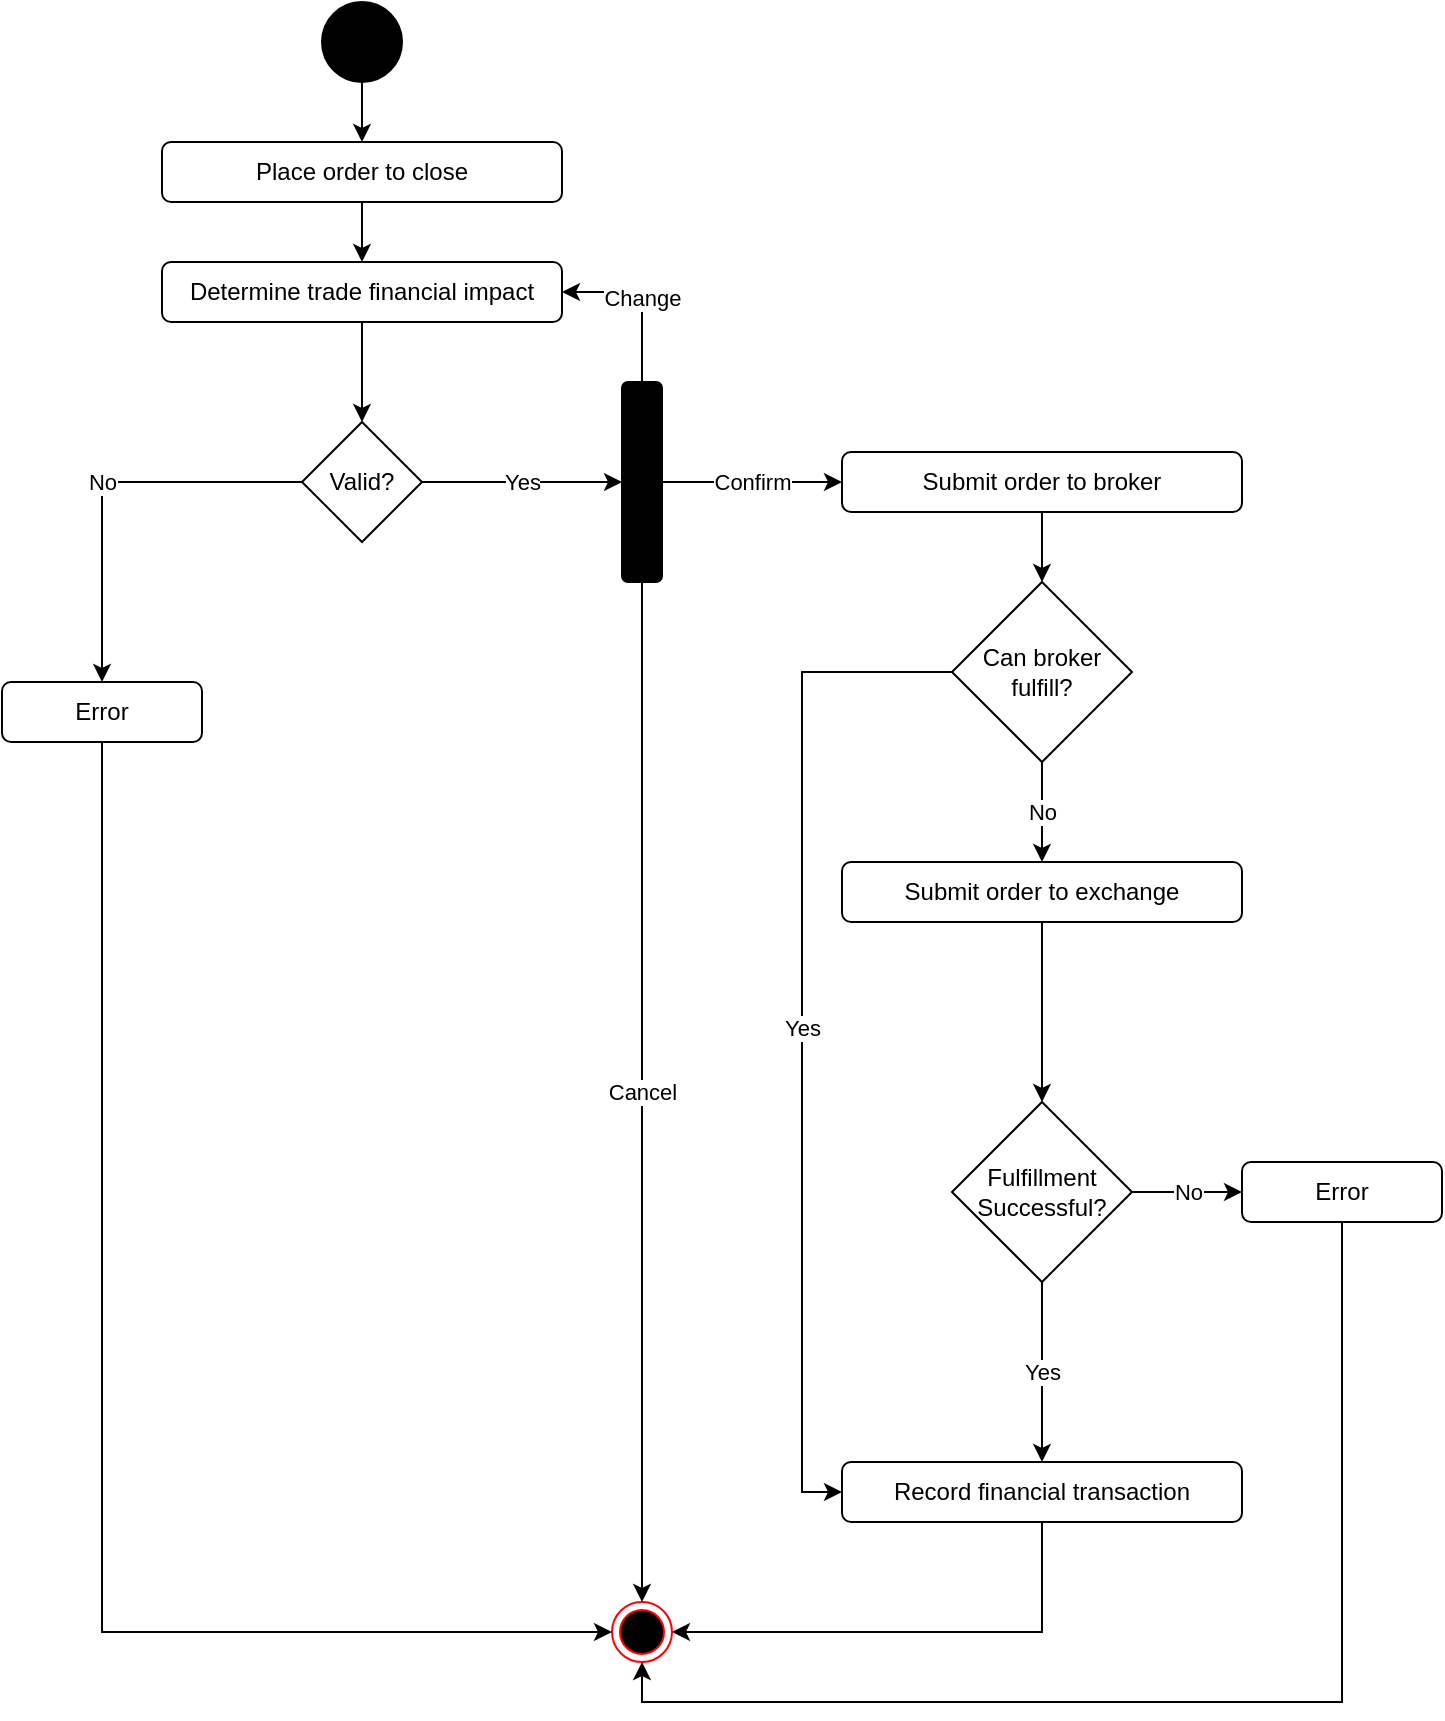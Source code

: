 <mxfile version="13.9.2" type="github">
  <diagram id="h0yh4uh9Ou2qqzZrw4VW" name="Page-1">
    <mxGraphModel dx="1038" dy="548" grid="1" gridSize="10" guides="1" tooltips="1" connect="1" arrows="1" fold="1" page="1" pageScale="1" pageWidth="850" pageHeight="1100" math="0" shadow="0">
      <root>
        <mxCell id="0" />
        <mxCell id="1" parent="0" />
        <mxCell id="fXs1r2CifXFu1rM4M8Fj-4" value="" style="edgeStyle=orthogonalEdgeStyle;rounded=0;orthogonalLoop=1;jettySize=auto;html=1;" parent="1" source="fXs1r2CifXFu1rM4M8Fj-1" target="fXs1r2CifXFu1rM4M8Fj-2" edge="1">
          <mxGeometry relative="1" as="geometry" />
        </mxCell>
        <mxCell id="fXs1r2CifXFu1rM4M8Fj-1" value="" style="ellipse;whiteSpace=wrap;html=1;aspect=fixed;fillColor=#000000;" parent="1" vertex="1">
          <mxGeometry x="220" y="40" width="40" height="40" as="geometry" />
        </mxCell>
        <mxCell id="fXs1r2CifXFu1rM4M8Fj-5" value="" style="edgeStyle=orthogonalEdgeStyle;rounded=0;orthogonalLoop=1;jettySize=auto;html=1;entryX=0.5;entryY=0;entryDx=0;entryDy=0;" parent="1" source="fXs1r2CifXFu1rM4M8Fj-2" target="U1gIK-Ml1kVYt0ZC6_mx-11" edge="1">
          <mxGeometry relative="1" as="geometry" />
        </mxCell>
        <mxCell id="fXs1r2CifXFu1rM4M8Fj-2" value="Place order to close" style="rounded=1;whiteSpace=wrap;html=1;fillColor=#FFFFFF;" parent="1" vertex="1">
          <mxGeometry x="140" y="110" width="200" height="30" as="geometry" />
        </mxCell>
        <mxCell id="fXs1r2CifXFu1rM4M8Fj-21" value="No" style="edgeStyle=orthogonalEdgeStyle;rounded=0;orthogonalLoop=1;jettySize=auto;html=1;" parent="1" source="fXs1r2CifXFu1rM4M8Fj-3" target="fXs1r2CifXFu1rM4M8Fj-20" edge="1">
          <mxGeometry relative="1" as="geometry" />
        </mxCell>
        <mxCell id="fXs1r2CifXFu1rM4M8Fj-3" value="Valid?" style="rhombus;whiteSpace=wrap;html=1;fillColor=#FFFFFF;" parent="1" vertex="1">
          <mxGeometry x="210" y="250" width="60" height="60" as="geometry" />
        </mxCell>
        <mxCell id="fXs1r2CifXFu1rM4M8Fj-12" value="" style="edgeStyle=orthogonalEdgeStyle;rounded=0;orthogonalLoop=1;jettySize=auto;html=1;entryX=1;entryY=0.5;entryDx=0;entryDy=0;exitX=0.5;exitY=1;exitDx=0;exitDy=0;" parent="1" source="fXs1r2CifXFu1rM4M8Fj-8" target="fXs1r2CifXFu1rM4M8Fj-15" edge="1">
          <mxGeometry relative="1" as="geometry">
            <mxPoint x="580" y="570" as="targetPoint" />
          </mxGeometry>
        </mxCell>
        <mxCell id="fXs1r2CifXFu1rM4M8Fj-15" value="" style="ellipse;html=1;shape=endState;fillColor=#000000;strokeColor=#ff0000;" parent="1" vertex="1">
          <mxGeometry x="365" y="840" width="30" height="30" as="geometry" />
        </mxCell>
        <mxCell id="fXs1r2CifXFu1rM4M8Fj-23" style="edgeStyle=orthogonalEdgeStyle;rounded=0;orthogonalLoop=1;jettySize=auto;html=1;entryX=0;entryY=0.5;entryDx=0;entryDy=0;exitX=0.5;exitY=1;exitDx=0;exitDy=0;" parent="1" source="fXs1r2CifXFu1rM4M8Fj-20" target="fXs1r2CifXFu1rM4M8Fj-15" edge="1">
          <mxGeometry relative="1" as="geometry">
            <Array as="points">
              <mxPoint x="110" y="855" />
            </Array>
          </mxGeometry>
        </mxCell>
        <mxCell id="fXs1r2CifXFu1rM4M8Fj-20" value="Error" style="rounded=1;whiteSpace=wrap;html=1;fillColor=#FFFFFF;" parent="1" vertex="1">
          <mxGeometry x="60" y="380" width="100" height="30" as="geometry" />
        </mxCell>
        <mxCell id="i4_D4u_NBAQ-QaVN7W0C-22" value="Yes" style="edgeStyle=orthogonalEdgeStyle;rounded=0;orthogonalLoop=1;jettySize=auto;html=1;entryX=0;entryY=0.5;entryDx=0;entryDy=0;endArrow=classic;endFill=1;exitX=1;exitY=0.5;exitDx=0;exitDy=0;" parent="1" source="fXs1r2CifXFu1rM4M8Fj-3" target="U1gIK-Ml1kVYt0ZC6_mx-14" edge="1">
          <mxGeometry relative="1" as="geometry">
            <mxPoint x="340" y="280" as="targetPoint" />
          </mxGeometry>
        </mxCell>
        <mxCell id="fXs1r2CifXFu1rM4M8Fj-8" value="Record financial transaction" style="rounded=1;whiteSpace=wrap;html=1;fillColor=#FFFFFF;" parent="1" vertex="1">
          <mxGeometry x="480" y="770" width="200" height="30" as="geometry" />
        </mxCell>
        <mxCell id="OsMlclKe9sGLii8gvVtk-3" value="" style="edgeStyle=orthogonalEdgeStyle;rounded=0;orthogonalLoop=1;jettySize=auto;html=1;entryX=0.5;entryY=0;entryDx=0;entryDy=0;" parent="1" source="OsMlclKe9sGLii8gvVtk-1" target="U1gIK-Ml1kVYt0ZC6_mx-18" edge="1">
          <mxGeometry relative="1" as="geometry">
            <mxPoint x="580" y="280" as="targetPoint" />
          </mxGeometry>
        </mxCell>
        <mxCell id="OsMlclKe9sGLii8gvVtk-1" value="Submit order to broker" style="rounded=1;whiteSpace=wrap;html=1;fillColor=#FFFFFF;" parent="1" vertex="1">
          <mxGeometry x="480" y="265" width="200" height="30" as="geometry" />
        </mxCell>
        <mxCell id="U1gIK-Ml1kVYt0ZC6_mx-2" style="edgeStyle=orthogonalEdgeStyle;rounded=0;orthogonalLoop=1;jettySize=auto;html=1;entryX=0.5;entryY=0;entryDx=0;entryDy=0;" parent="1" source="U1gIK-Ml1kVYt0ZC6_mx-1" target="U1gIK-Ml1kVYt0ZC6_mx-3" edge="1">
          <mxGeometry relative="1" as="geometry" />
        </mxCell>
        <mxCell id="U1gIK-Ml1kVYt0ZC6_mx-1" value="Submit order to exchange" style="rounded=1;whiteSpace=wrap;html=1;fillColor=#FFFFFF;" parent="1" vertex="1">
          <mxGeometry x="480" y="470" width="200" height="30" as="geometry" />
        </mxCell>
        <mxCell id="U1gIK-Ml1kVYt0ZC6_mx-4" value="Yes" style="edgeStyle=orthogonalEdgeStyle;rounded=0;orthogonalLoop=1;jettySize=auto;html=1;entryX=0.5;entryY=0;entryDx=0;entryDy=0;" parent="1" source="U1gIK-Ml1kVYt0ZC6_mx-3" target="fXs1r2CifXFu1rM4M8Fj-8" edge="1">
          <mxGeometry relative="1" as="geometry" />
        </mxCell>
        <mxCell id="U1gIK-Ml1kVYt0ZC6_mx-5" value="No" style="edgeStyle=orthogonalEdgeStyle;rounded=0;orthogonalLoop=1;jettySize=auto;html=1;entryX=0;entryY=0.5;entryDx=0;entryDy=0;" parent="1" source="U1gIK-Ml1kVYt0ZC6_mx-3" target="U1gIK-Ml1kVYt0ZC6_mx-7" edge="1">
          <mxGeometry relative="1" as="geometry" />
        </mxCell>
        <mxCell id="U1gIK-Ml1kVYt0ZC6_mx-3" value="&lt;span&gt;Fulfillment Successful?&lt;/span&gt;" style="rhombus;whiteSpace=wrap;html=1;" parent="1" vertex="1">
          <mxGeometry x="535" y="590" width="90" height="90" as="geometry" />
        </mxCell>
        <mxCell id="U1gIK-Ml1kVYt0ZC6_mx-10" style="edgeStyle=orthogonalEdgeStyle;rounded=0;orthogonalLoop=1;jettySize=auto;html=1;entryX=0.5;entryY=1;entryDx=0;entryDy=0;exitX=0.5;exitY=1;exitDx=0;exitDy=0;" parent="1" source="U1gIK-Ml1kVYt0ZC6_mx-7" target="fXs1r2CifXFu1rM4M8Fj-15" edge="1">
          <mxGeometry relative="1" as="geometry" />
        </mxCell>
        <mxCell id="U1gIK-Ml1kVYt0ZC6_mx-7" value="Error" style="rounded=1;whiteSpace=wrap;html=1;fillColor=#FFFFFF;" parent="1" vertex="1">
          <mxGeometry x="680" y="620" width="100" height="30" as="geometry" />
        </mxCell>
        <mxCell id="U1gIK-Ml1kVYt0ZC6_mx-13" style="edgeStyle=orthogonalEdgeStyle;rounded=0;orthogonalLoop=1;jettySize=auto;html=1;entryX=0.5;entryY=0;entryDx=0;entryDy=0;exitX=0.5;exitY=1;exitDx=0;exitDy=0;" parent="1" source="U1gIK-Ml1kVYt0ZC6_mx-11" target="fXs1r2CifXFu1rM4M8Fj-3" edge="1">
          <mxGeometry relative="1" as="geometry">
            <Array as="points" />
          </mxGeometry>
        </mxCell>
        <mxCell id="U1gIK-Ml1kVYt0ZC6_mx-11" value="Determine trade financial impact" style="rounded=1;whiteSpace=wrap;html=1;fillColor=#FFFFFF;" parent="1" vertex="1">
          <mxGeometry x="140" y="170" width="200" height="30" as="geometry" />
        </mxCell>
        <mxCell id="U1gIK-Ml1kVYt0ZC6_mx-15" value="Change" style="edgeStyle=orthogonalEdgeStyle;rounded=0;orthogonalLoop=1;jettySize=auto;html=1;exitX=0.5;exitY=0;exitDx=0;exitDy=0;" parent="1" source="U1gIK-Ml1kVYt0ZC6_mx-14" edge="1">
          <mxGeometry relative="1" as="geometry">
            <mxPoint x="340" y="185" as="targetPoint" />
            <Array as="points">
              <mxPoint x="380" y="185" />
              <mxPoint x="340" y="185" />
            </Array>
          </mxGeometry>
        </mxCell>
        <mxCell id="U1gIK-Ml1kVYt0ZC6_mx-16" value="Confirm" style="edgeStyle=orthogonalEdgeStyle;rounded=0;orthogonalLoop=1;jettySize=auto;html=1;entryX=0;entryY=0.5;entryDx=0;entryDy=0;" parent="1" source="U1gIK-Ml1kVYt0ZC6_mx-14" target="OsMlclKe9sGLii8gvVtk-1" edge="1">
          <mxGeometry relative="1" as="geometry" />
        </mxCell>
        <mxCell id="U1gIK-Ml1kVYt0ZC6_mx-17" value="Cancel" style="edgeStyle=orthogonalEdgeStyle;rounded=0;orthogonalLoop=1;jettySize=auto;html=1;entryX=0.5;entryY=0;entryDx=0;entryDy=0;" parent="1" source="U1gIK-Ml1kVYt0ZC6_mx-14" target="fXs1r2CifXFu1rM4M8Fj-15" edge="1">
          <mxGeometry relative="1" as="geometry" />
        </mxCell>
        <mxCell id="U1gIK-Ml1kVYt0ZC6_mx-14" value="" style="rounded=1;whiteSpace=wrap;html=1;fillColor=#000000;" parent="1" vertex="1">
          <mxGeometry x="370" y="230" width="20" height="100" as="geometry" />
        </mxCell>
        <mxCell id="U1gIK-Ml1kVYt0ZC6_mx-19" value="No" style="edgeStyle=orthogonalEdgeStyle;rounded=0;orthogonalLoop=1;jettySize=auto;html=1;entryX=0.5;entryY=0;entryDx=0;entryDy=0;" parent="1" source="U1gIK-Ml1kVYt0ZC6_mx-18" target="U1gIK-Ml1kVYt0ZC6_mx-1" edge="1">
          <mxGeometry relative="1" as="geometry" />
        </mxCell>
        <mxCell id="U1gIK-Ml1kVYt0ZC6_mx-20" value="Yes" style="edgeStyle=orthogonalEdgeStyle;rounded=0;orthogonalLoop=1;jettySize=auto;html=1;entryX=0;entryY=0.5;entryDx=0;entryDy=0;" parent="1" source="U1gIK-Ml1kVYt0ZC6_mx-18" target="fXs1r2CifXFu1rM4M8Fj-8" edge="1">
          <mxGeometry relative="1" as="geometry">
            <Array as="points">
              <mxPoint x="460" y="375" />
              <mxPoint x="460" y="785" />
            </Array>
          </mxGeometry>
        </mxCell>
        <mxCell id="U1gIK-Ml1kVYt0ZC6_mx-18" value="&lt;span&gt;Can broker fulfill?&lt;/span&gt;" style="rhombus;whiteSpace=wrap;html=1;" parent="1" vertex="1">
          <mxGeometry x="535" y="330" width="90" height="90" as="geometry" />
        </mxCell>
      </root>
    </mxGraphModel>
  </diagram>
</mxfile>
